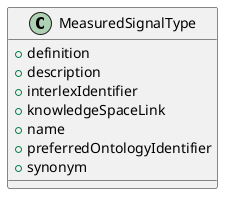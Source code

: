 @startuml
class MeasuredSignalType {
+definition
+description
+interlexIdentifier
+knowledgeSpaceLink
+name
+preferredOntologyIdentifier
+synonym

}

@enduml